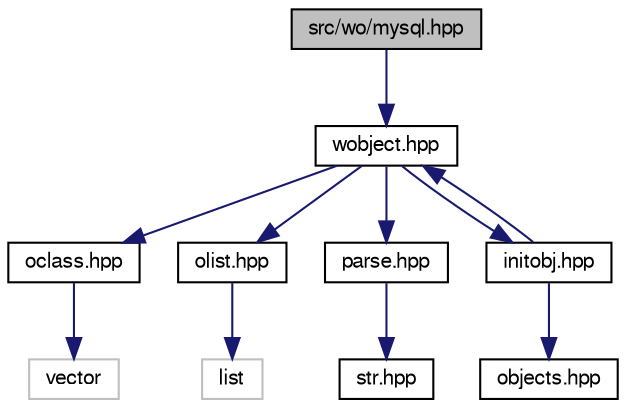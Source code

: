 digraph "src/wo/mysql.hpp"
{
 // LATEX_PDF_SIZE
  bgcolor="transparent";
  edge [fontname="FreeSans",fontsize="10",labelfontname="FreeSans",labelfontsize="10"];
  node [fontname="FreeSans",fontsize="10",shape=record];
  Node1 [label="src/wo/mysql.hpp",height=0.2,width=0.4,color="black", fillcolor="grey75", style="filled", fontcolor="black",tooltip=" "];
  Node1 -> Node2 [color="midnightblue",fontsize="10",style="solid",fontname="FreeSans"];
  Node2 [label="wobject.hpp",height=0.2,width=0.4,color="black",URL="$a00866.html",tooltip=" "];
  Node2 -> Node3 [color="midnightblue",fontsize="10",style="solid",fontname="FreeSans"];
  Node3 [label="oclass.hpp",height=0.2,width=0.4,color="black",URL="$a00626.html",tooltip=" "];
  Node3 -> Node4 [color="midnightblue",fontsize="10",style="solid",fontname="FreeSans"];
  Node4 [label="vector",height=0.2,width=0.4,color="grey75",tooltip=" "];
  Node2 -> Node5 [color="midnightblue",fontsize="10",style="solid",fontname="FreeSans"];
  Node5 [label="olist.hpp",height=0.2,width=0.4,color="black",URL="$a00632.html",tooltip=" "];
  Node5 -> Node6 [color="midnightblue",fontsize="10",style="solid",fontname="FreeSans"];
  Node6 [label="list",height=0.2,width=0.4,color="grey75",tooltip=" "];
  Node2 -> Node7 [color="midnightblue",fontsize="10",style="solid",fontname="FreeSans"];
  Node7 [label="parse.hpp",height=0.2,width=0.4,color="black",URL="$a00638.html",tooltip=" "];
  Node7 -> Node8 [color="midnightblue",fontsize="10",style="solid",fontname="FreeSans"];
  Node8 [label="str.hpp",height=0.2,width=0.4,color="black",URL="$a00179.html",tooltip=" "];
  Node2 -> Node9 [color="midnightblue",fontsize="10",style="solid",fontname="FreeSans"];
  Node9 [label="initobj.hpp",height=0.2,width=0.4,color="black",URL="$a00554.html",tooltip=" "];
  Node9 -> Node10 [color="midnightblue",fontsize="10",style="solid",fontname="FreeSans"];
  Node10 [label="objects.hpp",height=0.2,width=0.4,color="black",URL="$a00620.html",tooltip=" "];
  Node9 -> Node2 [color="midnightblue",fontsize="10",style="solid",fontname="FreeSans"];
}
